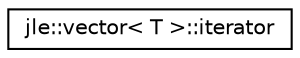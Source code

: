 digraph "Graphical Class Hierarchy"
{
  edge [fontname="Helvetica",fontsize="10",labelfontname="Helvetica",labelfontsize="10"];
  node [fontname="Helvetica",fontsize="10",shape=record];
  rankdir="LR";
  Node1 [label="jle::vector\< T \>::iterator",height=0.2,width=0.4,color="black", fillcolor="white", style="filled",URL="$classjle_1_1vector_1_1iterator.html"];
}
